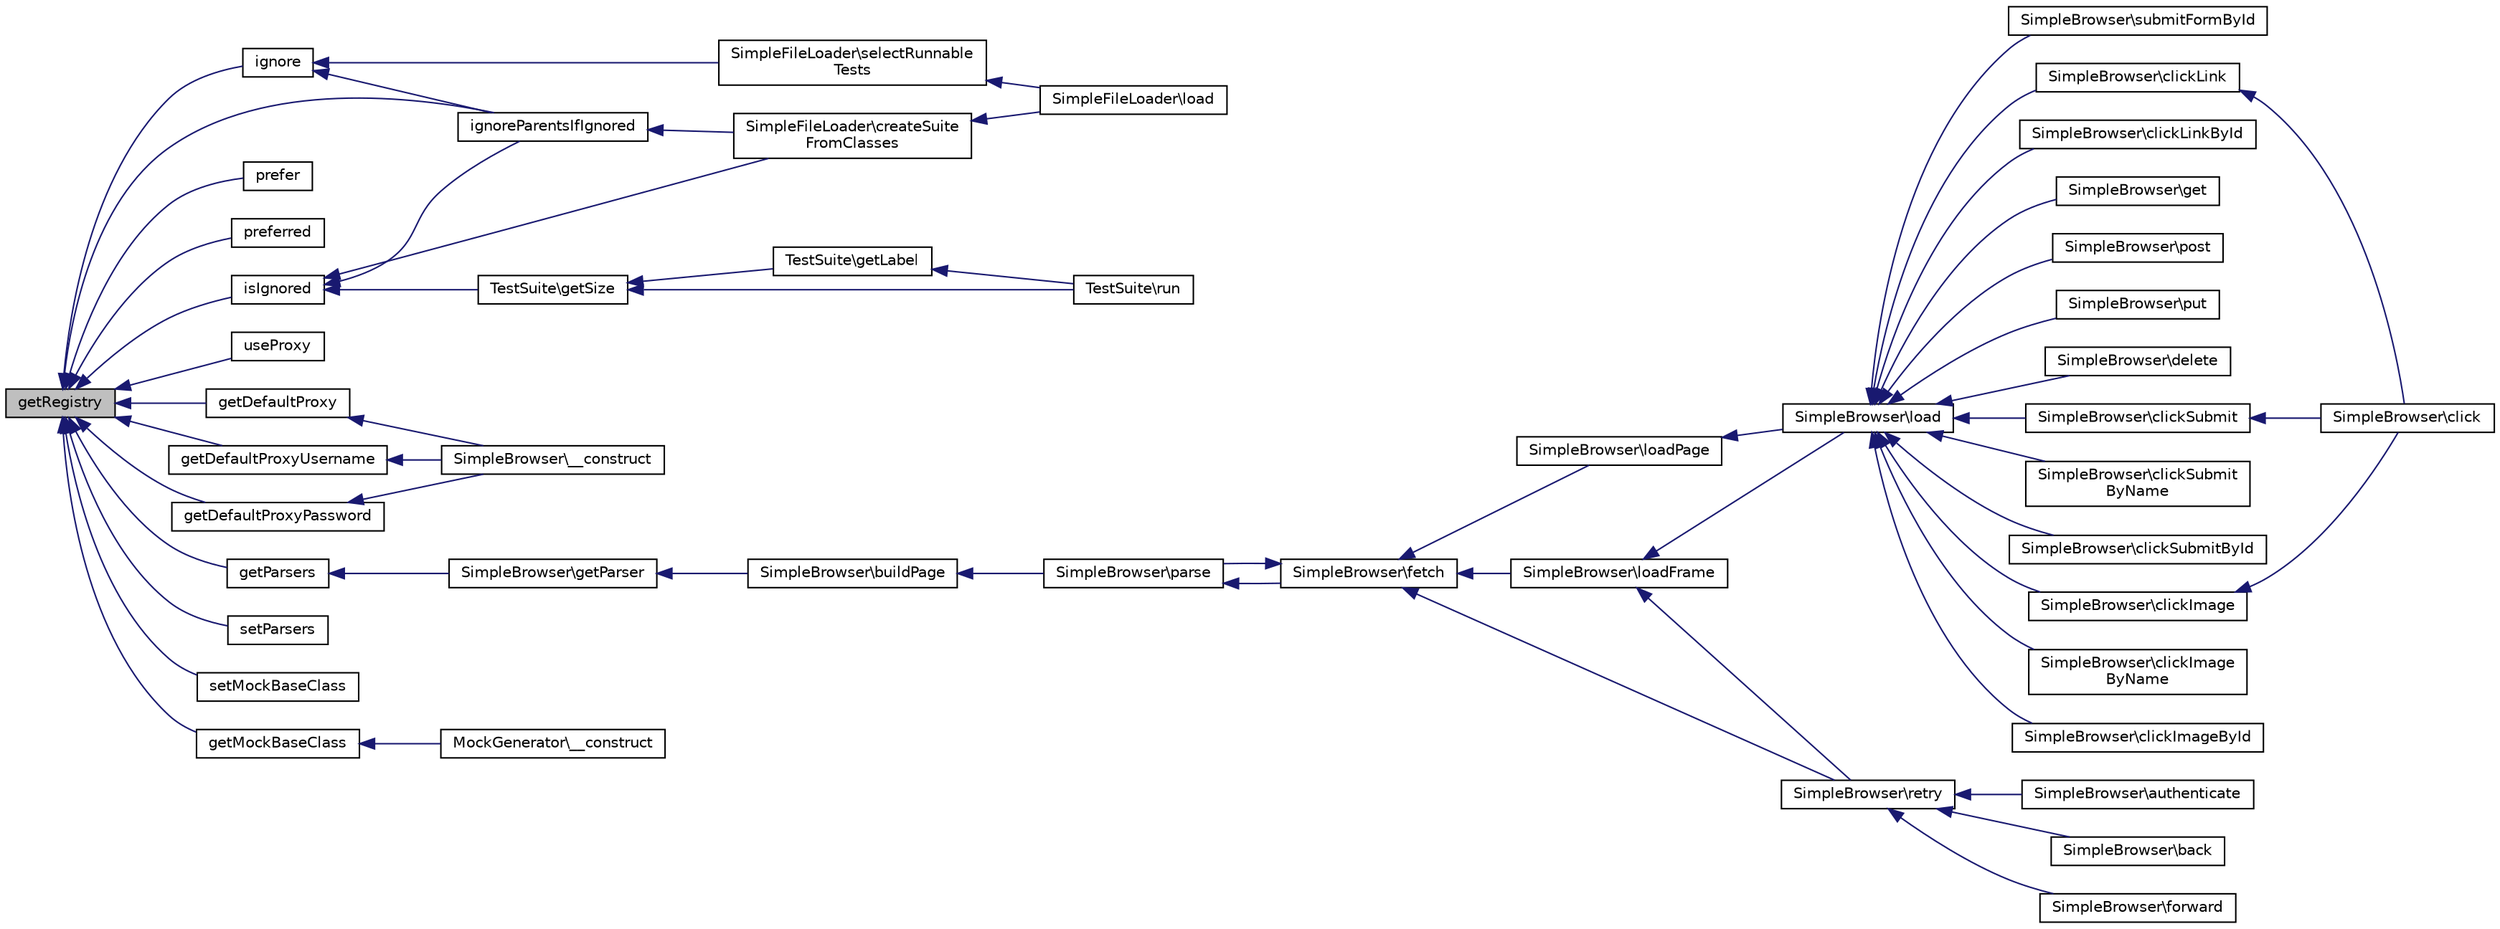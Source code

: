 digraph "getRegistry"
{
  edge [fontname="Helvetica",fontsize="10",labelfontname="Helvetica",labelfontsize="10"];
  node [fontname="Helvetica",fontsize="10",shape=record];
  rankdir="LR";
  Node1 [label="getRegistry",height=0.2,width=0.4,color="black", fillcolor="grey75", style="filled" fontcolor="black"];
  Node1 -> Node2 [dir="back",color="midnightblue",fontsize="10",style="solid",fontname="Helvetica"];
  Node2 [label="ignore",height=0.2,width=0.4,color="black", fillcolor="white", style="filled",URL="$class_simple_test.html#af9bf1ea85a923c8638fe1b43875091d2"];
  Node2 -> Node3 [dir="back",color="midnightblue",fontsize="10",style="solid",fontname="Helvetica"];
  Node3 [label="ignoreParentsIfIgnored",height=0.2,width=0.4,color="black", fillcolor="white", style="filled",URL="$class_simple_test.html#acee845308a88b8dfd7cb2557435ede7b"];
  Node3 -> Node4 [dir="back",color="midnightblue",fontsize="10",style="solid",fontname="Helvetica"];
  Node4 [label="SimpleFileLoader\\createSuite\lFromClasses",height=0.2,width=0.4,color="black", fillcolor="white", style="filled",URL="$class_simple_file_loader.html#aeb592bc1ab51e414ff57a38d543c71de"];
  Node4 -> Node5 [dir="back",color="midnightblue",fontsize="10",style="solid",fontname="Helvetica"];
  Node5 [label="SimpleFileLoader\\load",height=0.2,width=0.4,color="black", fillcolor="white", style="filled",URL="$class_simple_file_loader.html#a291a597d60353236b451ef528ff97016"];
  Node2 -> Node6 [dir="back",color="midnightblue",fontsize="10",style="solid",fontname="Helvetica"];
  Node6 [label="SimpleFileLoader\\selectRunnable\lTests",height=0.2,width=0.4,color="black", fillcolor="white", style="filled",URL="$class_simple_file_loader.html#a2c7b174f26d67220acfec2a92dff431b"];
  Node6 -> Node5 [dir="back",color="midnightblue",fontsize="10",style="solid",fontname="Helvetica"];
  Node1 -> Node3 [dir="back",color="midnightblue",fontsize="10",style="solid",fontname="Helvetica"];
  Node1 -> Node7 [dir="back",color="midnightblue",fontsize="10",style="solid",fontname="Helvetica"];
  Node7 [label="prefer",height=0.2,width=0.4,color="black", fillcolor="white", style="filled",URL="$class_simple_test.html#ab48f8f6a6fa69530e3eb3424e9fd1ea7"];
  Node1 -> Node8 [dir="back",color="midnightblue",fontsize="10",style="solid",fontname="Helvetica"];
  Node8 [label="preferred",height=0.2,width=0.4,color="black", fillcolor="white", style="filled",URL="$class_simple_test.html#a4d9abc5cd960a8a6b9f98fbf1cc15527"];
  Node1 -> Node9 [dir="back",color="midnightblue",fontsize="10",style="solid",fontname="Helvetica"];
  Node9 [label="isIgnored",height=0.2,width=0.4,color="black", fillcolor="white", style="filled",URL="$class_simple_test.html#ac7968d155ff53699b39d50b3433fb216"];
  Node9 -> Node3 [dir="back",color="midnightblue",fontsize="10",style="solid",fontname="Helvetica"];
  Node9 -> Node4 [dir="back",color="midnightblue",fontsize="10",style="solid",fontname="Helvetica"];
  Node9 -> Node10 [dir="back",color="midnightblue",fontsize="10",style="solid",fontname="Helvetica"];
  Node10 [label="TestSuite\\getSize",height=0.2,width=0.4,color="black", fillcolor="white", style="filled",URL="$class_test_suite.html#a75cce10cdf81be6dc84881c28b3379b7"];
  Node10 -> Node11 [dir="back",color="midnightblue",fontsize="10",style="solid",fontname="Helvetica"];
  Node11 [label="TestSuite\\getLabel",height=0.2,width=0.4,color="black", fillcolor="white", style="filled",URL="$class_test_suite.html#a14c4e7420d903d3e40342266333d2ecf"];
  Node11 -> Node12 [dir="back",color="midnightblue",fontsize="10",style="solid",fontname="Helvetica"];
  Node12 [label="TestSuite\\run",height=0.2,width=0.4,color="black", fillcolor="white", style="filled",URL="$class_test_suite.html#a2f12518bc8ebaa709bba2ddf6dd15380"];
  Node10 -> Node12 [dir="back",color="midnightblue",fontsize="10",style="solid",fontname="Helvetica"];
  Node1 -> Node13 [dir="back",color="midnightblue",fontsize="10",style="solid",fontname="Helvetica"];
  Node13 [label="useProxy",height=0.2,width=0.4,color="black", fillcolor="white", style="filled",URL="$class_simple_test.html#a8cc71c98f2a59679916c7bce0f2c595d"];
  Node1 -> Node14 [dir="back",color="midnightblue",fontsize="10",style="solid",fontname="Helvetica"];
  Node14 [label="getDefaultProxy",height=0.2,width=0.4,color="black", fillcolor="white", style="filled",URL="$class_simple_test.html#ad34de736f570ce031133144ef6fb5143"];
  Node14 -> Node15 [dir="back",color="midnightblue",fontsize="10",style="solid",fontname="Helvetica"];
  Node15 [label="SimpleBrowser\\__construct",height=0.2,width=0.4,color="black", fillcolor="white", style="filled",URL="$class_simple_browser.html#a095c5d389db211932136b53f25f39685"];
  Node1 -> Node16 [dir="back",color="midnightblue",fontsize="10",style="solid",fontname="Helvetica"];
  Node16 [label="getDefaultProxyUsername",height=0.2,width=0.4,color="black", fillcolor="white", style="filled",URL="$class_simple_test.html#a8ffa76da97e210bf71db859a618af80b"];
  Node16 -> Node15 [dir="back",color="midnightblue",fontsize="10",style="solid",fontname="Helvetica"];
  Node1 -> Node17 [dir="back",color="midnightblue",fontsize="10",style="solid",fontname="Helvetica"];
  Node17 [label="getDefaultProxyPassword",height=0.2,width=0.4,color="black", fillcolor="white", style="filled",URL="$class_simple_test.html#a5d2d213cfe2078d9bdf5a65dc9b45d95"];
  Node17 -> Node15 [dir="back",color="midnightblue",fontsize="10",style="solid",fontname="Helvetica"];
  Node1 -> Node18 [dir="back",color="midnightblue",fontsize="10",style="solid",fontname="Helvetica"];
  Node18 [label="getParsers",height=0.2,width=0.4,color="black", fillcolor="white", style="filled",URL="$class_simple_test.html#a4b51a0f9099ff86bcc8e850ac62af344"];
  Node18 -> Node19 [dir="back",color="midnightblue",fontsize="10",style="solid",fontname="Helvetica"];
  Node19 [label="SimpleBrowser\\getParser",height=0.2,width=0.4,color="black", fillcolor="white", style="filled",URL="$class_simple_browser.html#a4b6907ea868dc9053e1f7d6260fa4b4f"];
  Node19 -> Node20 [dir="back",color="midnightblue",fontsize="10",style="solid",fontname="Helvetica"];
  Node20 [label="SimpleBrowser\\buildPage",height=0.2,width=0.4,color="black", fillcolor="white", style="filled",URL="$class_simple_browser.html#a9e51bf4e2a9f62f6875e4dd1857117af"];
  Node20 -> Node21 [dir="back",color="midnightblue",fontsize="10",style="solid",fontname="Helvetica"];
  Node21 [label="SimpleBrowser\\parse",height=0.2,width=0.4,color="black", fillcolor="white", style="filled",URL="$class_simple_browser.html#a49f7f75946cb2db7bcafccad91fceed5"];
  Node21 -> Node22 [dir="back",color="midnightblue",fontsize="10",style="solid",fontname="Helvetica"];
  Node22 [label="SimpleBrowser\\fetch",height=0.2,width=0.4,color="black", fillcolor="white", style="filled",URL="$class_simple_browser.html#a625ef5dc40929a14ff182371200293cf"];
  Node22 -> Node21 [dir="back",color="midnightblue",fontsize="10",style="solid",fontname="Helvetica"];
  Node22 -> Node23 [dir="back",color="midnightblue",fontsize="10",style="solid",fontname="Helvetica"];
  Node23 [label="SimpleBrowser\\loadPage",height=0.2,width=0.4,color="black", fillcolor="white", style="filled",URL="$class_simple_browser.html#a6a844b58937c25882302cdd3d04eb17a"];
  Node23 -> Node24 [dir="back",color="midnightblue",fontsize="10",style="solid",fontname="Helvetica"];
  Node24 [label="SimpleBrowser\\load",height=0.2,width=0.4,color="black", fillcolor="white", style="filled",URL="$class_simple_browser.html#abc13ffb32fdf61b67bee819c6cd1ca03"];
  Node24 -> Node25 [dir="back",color="midnightblue",fontsize="10",style="solid",fontname="Helvetica"];
  Node25 [label="SimpleBrowser\\get",height=0.2,width=0.4,color="black", fillcolor="white", style="filled",URL="$class_simple_browser.html#a8c924acbcbf1f8e0bd5fce273a107af3"];
  Node24 -> Node26 [dir="back",color="midnightblue",fontsize="10",style="solid",fontname="Helvetica"];
  Node26 [label="SimpleBrowser\\post",height=0.2,width=0.4,color="black", fillcolor="white", style="filled",URL="$class_simple_browser.html#a680a458bae8a85b247073083d26e7851"];
  Node24 -> Node27 [dir="back",color="midnightblue",fontsize="10",style="solid",fontname="Helvetica"];
  Node27 [label="SimpleBrowser\\put",height=0.2,width=0.4,color="black", fillcolor="white", style="filled",URL="$class_simple_browser.html#a4df23de92f6fe5f7a3c493ea82b1543e"];
  Node24 -> Node28 [dir="back",color="midnightblue",fontsize="10",style="solid",fontname="Helvetica"];
  Node28 [label="SimpleBrowser\\delete",height=0.2,width=0.4,color="black", fillcolor="white", style="filled",URL="$class_simple_browser.html#a3466ad7231cfb907f9fd9dd3e8994c0f"];
  Node24 -> Node29 [dir="back",color="midnightblue",fontsize="10",style="solid",fontname="Helvetica"];
  Node29 [label="SimpleBrowser\\clickSubmit",height=0.2,width=0.4,color="black", fillcolor="white", style="filled",URL="$class_simple_browser.html#a67cc36f3e3acdad590220e3c40b94404"];
  Node29 -> Node30 [dir="back",color="midnightblue",fontsize="10",style="solid",fontname="Helvetica"];
  Node30 [label="SimpleBrowser\\click",height=0.2,width=0.4,color="black", fillcolor="white", style="filled",URL="$class_simple_browser.html#a0b173117f020df8397ad7c049309491e"];
  Node24 -> Node31 [dir="back",color="midnightblue",fontsize="10",style="solid",fontname="Helvetica"];
  Node31 [label="SimpleBrowser\\clickSubmit\lByName",height=0.2,width=0.4,color="black", fillcolor="white", style="filled",URL="$class_simple_browser.html#a0345f14a17e92f9cdce98f2ada5b076a"];
  Node24 -> Node32 [dir="back",color="midnightblue",fontsize="10",style="solid",fontname="Helvetica"];
  Node32 [label="SimpleBrowser\\clickSubmitById",height=0.2,width=0.4,color="black", fillcolor="white", style="filled",URL="$class_simple_browser.html#aa2e09251bec51122d0f0f7b5dfcf33a8"];
  Node24 -> Node33 [dir="back",color="midnightblue",fontsize="10",style="solid",fontname="Helvetica"];
  Node33 [label="SimpleBrowser\\clickImage",height=0.2,width=0.4,color="black", fillcolor="white", style="filled",URL="$class_simple_browser.html#a272236a3ca47981ed9df9952135d2fe1"];
  Node33 -> Node30 [dir="back",color="midnightblue",fontsize="10",style="solid",fontname="Helvetica"];
  Node24 -> Node34 [dir="back",color="midnightblue",fontsize="10",style="solid",fontname="Helvetica"];
  Node34 [label="SimpleBrowser\\clickImage\lByName",height=0.2,width=0.4,color="black", fillcolor="white", style="filled",URL="$class_simple_browser.html#a90b5b0477b9a1f643484acd3f216a071"];
  Node24 -> Node35 [dir="back",color="midnightblue",fontsize="10",style="solid",fontname="Helvetica"];
  Node35 [label="SimpleBrowser\\clickImageById",height=0.2,width=0.4,color="black", fillcolor="white", style="filled",URL="$class_simple_browser.html#a28d330cbd1bca271d560ec23b66b3421"];
  Node24 -> Node36 [dir="back",color="midnightblue",fontsize="10",style="solid",fontname="Helvetica"];
  Node36 [label="SimpleBrowser\\submitFormById",height=0.2,width=0.4,color="black", fillcolor="white", style="filled",URL="$class_simple_browser.html#a3c1761f2062be92a4fd68011ac69438e"];
  Node24 -> Node37 [dir="back",color="midnightblue",fontsize="10",style="solid",fontname="Helvetica"];
  Node37 [label="SimpleBrowser\\clickLink",height=0.2,width=0.4,color="black", fillcolor="white", style="filled",URL="$class_simple_browser.html#aaff72b22c800809b350ec4804c2d1ab9"];
  Node37 -> Node30 [dir="back",color="midnightblue",fontsize="10",style="solid",fontname="Helvetica"];
  Node24 -> Node38 [dir="back",color="midnightblue",fontsize="10",style="solid",fontname="Helvetica"];
  Node38 [label="SimpleBrowser\\clickLinkById",height=0.2,width=0.4,color="black", fillcolor="white", style="filled",URL="$class_simple_browser.html#ab4a10a33520202a43961e62b05f58869"];
  Node22 -> Node39 [dir="back",color="midnightblue",fontsize="10",style="solid",fontname="Helvetica"];
  Node39 [label="SimpleBrowser\\loadFrame",height=0.2,width=0.4,color="black", fillcolor="white", style="filled",URL="$class_simple_browser.html#aae670bf98b9e4010c956127ec2ec9554"];
  Node39 -> Node24 [dir="back",color="midnightblue",fontsize="10",style="solid",fontname="Helvetica"];
  Node39 -> Node40 [dir="back",color="midnightblue",fontsize="10",style="solid",fontname="Helvetica"];
  Node40 [label="SimpleBrowser\\retry",height=0.2,width=0.4,color="black", fillcolor="white", style="filled",URL="$class_simple_browser.html#af495dbc02290e841a92f2dda36434191"];
  Node40 -> Node41 [dir="back",color="midnightblue",fontsize="10",style="solid",fontname="Helvetica"];
  Node41 [label="SimpleBrowser\\back",height=0.2,width=0.4,color="black", fillcolor="white", style="filled",URL="$class_simple_browser.html#a57368f5de3725377bc91899ab1a2b02a"];
  Node40 -> Node42 [dir="back",color="midnightblue",fontsize="10",style="solid",fontname="Helvetica"];
  Node42 [label="SimpleBrowser\\forward",height=0.2,width=0.4,color="black", fillcolor="white", style="filled",URL="$class_simple_browser.html#a3796e2c71a813b05f6e5bbf646bf7fc4"];
  Node40 -> Node43 [dir="back",color="midnightblue",fontsize="10",style="solid",fontname="Helvetica"];
  Node43 [label="SimpleBrowser\\authenticate",height=0.2,width=0.4,color="black", fillcolor="white", style="filled",URL="$class_simple_browser.html#aee8894dc905620587c994c017f9092cc"];
  Node22 -> Node40 [dir="back",color="midnightblue",fontsize="10",style="solid",fontname="Helvetica"];
  Node1 -> Node44 [dir="back",color="midnightblue",fontsize="10",style="solid",fontname="Helvetica"];
  Node44 [label="setParsers",height=0.2,width=0.4,color="black", fillcolor="white", style="filled",URL="$class_simple_test.html#aa405676bdf74db096dd980aa84a5f5a3"];
  Node1 -> Node45 [dir="back",color="midnightblue",fontsize="10",style="solid",fontname="Helvetica"];
  Node45 [label="setMockBaseClass",height=0.2,width=0.4,color="black", fillcolor="white", style="filled",URL="$class_simple_test.html#a16ed789e55eec53598f1f05bf13f6c49"];
  Node1 -> Node46 [dir="back",color="midnightblue",fontsize="10",style="solid",fontname="Helvetica"];
  Node46 [label="getMockBaseClass",height=0.2,width=0.4,color="black", fillcolor="white", style="filled",URL="$class_simple_test.html#ac7d2fbce62d635ff027417205a2efd3e"];
  Node46 -> Node47 [dir="back",color="midnightblue",fontsize="10",style="solid",fontname="Helvetica"];
  Node47 [label="MockGenerator\\__construct",height=0.2,width=0.4,color="black", fillcolor="white", style="filled",URL="$class_mock_generator.html#ad392b84e5cd5229d533cd85d066dc6a4"];
}
